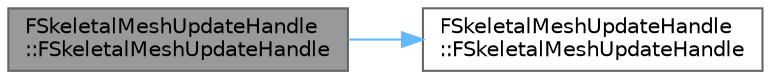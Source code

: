 digraph "FSkeletalMeshUpdateHandle::FSkeletalMeshUpdateHandle"
{
 // INTERACTIVE_SVG=YES
 // LATEX_PDF_SIZE
  bgcolor="transparent";
  edge [fontname=Helvetica,fontsize=10,labelfontname=Helvetica,labelfontsize=10];
  node [fontname=Helvetica,fontsize=10,shape=box,height=0.2,width=0.4];
  rankdir="LR";
  Node1 [id="Node000001",label="FSkeletalMeshUpdateHandle\l::FSkeletalMeshUpdateHandle",height=0.2,width=0.4,color="gray40", fillcolor="grey60", style="filled", fontcolor="black",tooltip=" "];
  Node1 -> Node2 [id="edge1_Node000001_Node000002",color="steelblue1",style="solid",tooltip=" "];
  Node2 [id="Node000002",label="FSkeletalMeshUpdateHandle\l::FSkeletalMeshUpdateHandle",height=0.2,width=0.4,color="grey40", fillcolor="white", style="filled",URL="$d8/d60/classFSkeletalMeshUpdateHandle.html#abd8347313649feb5ed90e7a677565d25",tooltip=" "];
}
